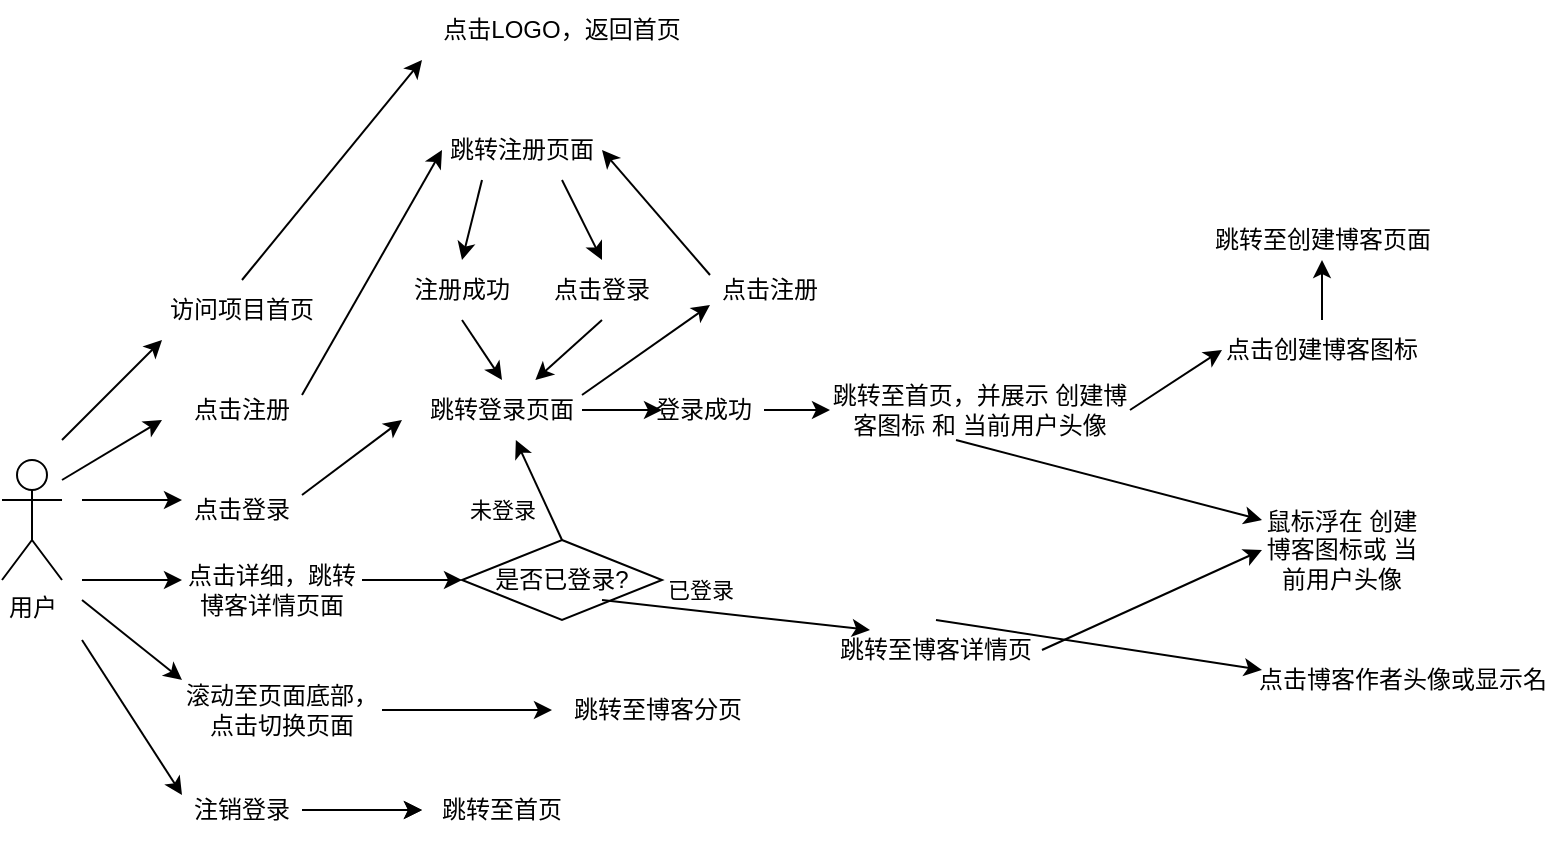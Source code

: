 <mxfile version="15.5.4" type="embed"><diagram id="23iRSUPoRavnBvh4doch" name="Page-1"><mxGraphModel dx="873" dy="508" grid="1" gridSize="10" guides="1" tooltips="1" connect="1" arrows="1" fold="1" page="1" pageScale="1" pageWidth="827" pageHeight="1169" math="0" shadow="0"><root><mxCell id="0"/><mxCell id="1" parent="0"/><mxCell id="2" value="用户" style="shape=umlActor;verticalLabelPosition=bottom;verticalAlign=top;html=1;outlineConnect=0;" vertex="1" parent="1"><mxGeometry x="30" y="340" width="30" height="60" as="geometry"/></mxCell><mxCell id="3" value="" style="endArrow=classic;html=1;rounded=0;" edge="1" parent="1"><mxGeometry width="50" height="50" relative="1" as="geometry"><mxPoint x="60" y="330" as="sourcePoint"/><mxPoint x="110" y="280" as="targetPoint"/></mxGeometry></mxCell><mxCell id="5" value="访问项目首页" style="text;html=1;strokeColor=none;fillColor=none;align=center;verticalAlign=middle;whiteSpace=wrap;rounded=0;" vertex="1" parent="1"><mxGeometry x="110" y="250" width="80" height="30" as="geometry"/></mxCell><mxCell id="6" value="" style="endArrow=classic;html=1;rounded=0;" edge="1" parent="1"><mxGeometry width="50" height="50" relative="1" as="geometry"><mxPoint x="70" y="360" as="sourcePoint"/><mxPoint x="120" y="360" as="targetPoint"/></mxGeometry></mxCell><mxCell id="8" value="" style="endArrow=classic;html=1;rounded=0;" edge="1" parent="1"><mxGeometry width="50" height="50" relative="1" as="geometry"><mxPoint x="70" y="400" as="sourcePoint"/><mxPoint x="120" y="400" as="targetPoint"/></mxGeometry></mxCell><mxCell id="9" value="" style="endArrow=classic;html=1;rounded=0;entryX=0;entryY=0.25;entryDx=0;entryDy=0;" edge="1" parent="1" target="12"><mxGeometry width="50" height="50" relative="1" as="geometry"><mxPoint x="70" y="430" as="sourcePoint"/><mxPoint x="120" y="480" as="targetPoint"/></mxGeometry></mxCell><mxCell id="10" value="点击注册" style="text;html=1;strokeColor=none;fillColor=none;align=center;verticalAlign=middle;whiteSpace=wrap;rounded=0;" vertex="1" parent="1"><mxGeometry x="120" y="300" width="60" height="30" as="geometry"/></mxCell><mxCell id="11" value="点击登录" style="text;html=1;strokeColor=none;fillColor=none;align=center;verticalAlign=middle;whiteSpace=wrap;rounded=0;" vertex="1" parent="1"><mxGeometry x="120" y="350" width="60" height="30" as="geometry"/></mxCell><mxCell id="72" value="" style="edgeStyle=orthogonalEdgeStyle;rounded=0;orthogonalLoop=1;jettySize=auto;html=1;" edge="1" parent="1" source="12" target="70"><mxGeometry relative="1" as="geometry"/></mxCell><mxCell id="12" value="注销登录" style="text;html=1;strokeColor=none;fillColor=none;align=center;verticalAlign=middle;whiteSpace=wrap;rounded=0;" vertex="1" parent="1"><mxGeometry x="120" y="500" width="60" height="30" as="geometry"/></mxCell><mxCell id="15" value="" style="endArrow=classic;html=1;rounded=0;entryX=0;entryY=1;entryDx=0;entryDy=0;exitX=0.5;exitY=0;exitDx=0;exitDy=0;" edge="1" parent="1" source="5" target="16"><mxGeometry width="50" height="50" relative="1" as="geometry"><mxPoint x="120.002" y="200" as="sourcePoint"/><mxPoint x="191.54" y="160" as="targetPoint"/></mxGeometry></mxCell><mxCell id="16" value="点击LOGO，返回首页" style="text;html=1;strokeColor=none;fillColor=none;align=center;verticalAlign=middle;whiteSpace=wrap;rounded=0;" vertex="1" parent="1"><mxGeometry x="240" y="110" width="140" height="30" as="geometry"/></mxCell><mxCell id="17" value="" style="endArrow=classic;html=1;rounded=0;entryX=0;entryY=0;entryDx=0;entryDy=0;" edge="1" parent="1" target="18"><mxGeometry width="50" height="50" relative="1" as="geometry"><mxPoint x="70" y="410" as="sourcePoint"/><mxPoint x="120" y="440" as="targetPoint"/></mxGeometry></mxCell><mxCell id="18" value="滚动至页面底部，点击切换页面" style="text;html=1;strokeColor=none;fillColor=none;align=center;verticalAlign=middle;whiteSpace=wrap;rounded=0;" vertex="1" parent="1"><mxGeometry x="120" y="450" width="100" height="30" as="geometry"/></mxCell><mxCell id="19" value="" style="endArrow=classic;html=1;rounded=0;" edge="1" parent="1"><mxGeometry width="50" height="50" relative="1" as="geometry"><mxPoint x="60" y="350" as="sourcePoint"/><mxPoint x="110" y="320" as="targetPoint"/></mxGeometry></mxCell><mxCell id="20" value="点击详细，跳转博客详情页面" style="text;html=1;strokeColor=none;fillColor=none;align=center;verticalAlign=middle;whiteSpace=wrap;rounded=0;" vertex="1" parent="1"><mxGeometry x="120" y="390" width="90" height="30" as="geometry"/></mxCell><mxCell id="22" value="" style="endArrow=classic;html=1;rounded=0;exitX=1;exitY=0.25;exitDx=0;exitDy=0;entryX=0;entryY=0.5;entryDx=0;entryDy=0;" edge="1" parent="1" source="10" target="23"><mxGeometry width="50" height="50" relative="1" as="geometry"><mxPoint x="170" y="320" as="sourcePoint"/><mxPoint x="230" y="270" as="targetPoint"/></mxGeometry></mxCell><mxCell id="23" value="跳转注册页面" style="text;html=1;strokeColor=none;fillColor=none;align=center;verticalAlign=middle;whiteSpace=wrap;rounded=0;" vertex="1" parent="1"><mxGeometry x="250" y="170" width="80" height="30" as="geometry"/></mxCell><mxCell id="27" value="" style="endArrow=classic;html=1;rounded=0;exitX=1;exitY=0.25;exitDx=0;exitDy=0;" edge="1" parent="1"><mxGeometry width="50" height="50" relative="1" as="geometry"><mxPoint x="180" y="357.5" as="sourcePoint"/><mxPoint x="230" y="320" as="targetPoint"/></mxGeometry></mxCell><mxCell id="28" value="跳转登录页面" style="text;html=1;strokeColor=none;fillColor=none;align=center;verticalAlign=middle;whiteSpace=wrap;rounded=0;" vertex="1" parent="1"><mxGeometry x="240" y="300" width="80" height="30" as="geometry"/></mxCell><mxCell id="29" value="" style="endArrow=classic;html=1;rounded=0;" edge="1" parent="1"><mxGeometry width="50" height="50" relative="1" as="geometry"><mxPoint x="210" y="400" as="sourcePoint"/><mxPoint x="260" y="400" as="targetPoint"/></mxGeometry></mxCell><mxCell id="30" value="是否已登录?" style="rhombus;whiteSpace=wrap;html=1;" vertex="1" parent="1"><mxGeometry x="260" y="380" width="100" height="40" as="geometry"/></mxCell><mxCell id="32" value="点击注册" style="text;html=1;strokeColor=none;fillColor=none;align=center;verticalAlign=middle;whiteSpace=wrap;rounded=0;" vertex="1" parent="1"><mxGeometry x="384" y="240" width="60" height="30" as="geometry"/></mxCell><mxCell id="33" value="" style="endArrow=classic;html=1;rounded=0;exitX=1;exitY=0.25;exitDx=0;exitDy=0;entryX=0;entryY=0.75;entryDx=0;entryDy=0;" edge="1" parent="1" source="28" target="32"><mxGeometry width="50" height="50" relative="1" as="geometry"><mxPoint x="320" y="320" as="sourcePoint"/><mxPoint x="370" y="270" as="targetPoint"/></mxGeometry></mxCell><mxCell id="35" value="点击登录" style="text;html=1;strokeColor=none;fillColor=none;align=center;verticalAlign=middle;whiteSpace=wrap;rounded=0;" vertex="1" parent="1"><mxGeometry x="300" y="240" width="60" height="30" as="geometry"/></mxCell><mxCell id="36" value="" style="endArrow=classic;html=1;rounded=0;exitX=0.75;exitY=1;exitDx=0;exitDy=0;entryX=0.5;entryY=0;entryDx=0;entryDy=0;" edge="1" parent="1" source="23" target="35"><mxGeometry width="50" height="50" relative="1" as="geometry"><mxPoint x="320" y="260" as="sourcePoint"/><mxPoint x="370" y="210" as="targetPoint"/></mxGeometry></mxCell><mxCell id="39" value="" style="endArrow=classic;html=1;rounded=0;exitX=0;exitY=0.25;exitDx=0;exitDy=0;entryX=1;entryY=0.5;entryDx=0;entryDy=0;" edge="1" parent="1" source="32" target="23"><mxGeometry width="50" height="50" relative="1" as="geometry"><mxPoint x="370" y="255" as="sourcePoint"/><mxPoint x="320" y="220" as="targetPoint"/></mxGeometry></mxCell><mxCell id="41" value="" style="endArrow=classic;html=1;rounded=0;exitX=0.5;exitY=0;exitDx=0;exitDy=0;" edge="1" parent="1" source="30" target="28"><mxGeometry width="50" height="50" relative="1" as="geometry"><mxPoint x="340" y="390" as="sourcePoint"/><mxPoint x="380" y="360" as="targetPoint"/></mxGeometry></mxCell><mxCell id="61" value="未登录" style="edgeLabel;html=1;align=center;verticalAlign=middle;resizable=0;points=[];" vertex="1" connectable="0" parent="41"><mxGeometry x="0.287" relative="1" as="geometry"><mxPoint x="-15" y="17" as="offset"/></mxGeometry></mxCell><mxCell id="42" value="" style="endArrow=classic;html=1;rounded=0;exitX=0.5;exitY=1;exitDx=0;exitDy=0;entryX=0;entryY=0.5;entryDx=0;entryDy=0;" edge="1" parent="1"><mxGeometry width="50" height="50" relative="1" as="geometry"><mxPoint x="330" y="410" as="sourcePoint"/><mxPoint x="464" y="425" as="targetPoint"/><Array as="points"/></mxGeometry></mxCell><mxCell id="62" value="已登录" style="edgeLabel;html=1;align=center;verticalAlign=middle;resizable=0;points=[];" vertex="1" connectable="0" parent="42"><mxGeometry x="-0.426" relative="1" as="geometry"><mxPoint x="10" y="-10" as="offset"/></mxGeometry></mxCell><mxCell id="43" value="" style="endArrow=classic;html=1;rounded=0;exitX=0.25;exitY=1;exitDx=0;exitDy=0;entryX=0.5;entryY=0;entryDx=0;entryDy=0;" edge="1" parent="1" source="23" target="44"><mxGeometry width="50" height="50" relative="1" as="geometry"><mxPoint x="300" y="250" as="sourcePoint"/><mxPoint x="370" y="150" as="targetPoint"/></mxGeometry></mxCell><mxCell id="44" value="注册成功" style="text;html=1;strokeColor=none;fillColor=none;align=center;verticalAlign=middle;whiteSpace=wrap;rounded=0;" vertex="1" parent="1"><mxGeometry x="230" y="240" width="60" height="30" as="geometry"/></mxCell><mxCell id="48" value="" style="endArrow=classic;html=1;rounded=0;exitX=1;exitY=0.5;exitDx=0;exitDy=0;" edge="1" parent="1" source="28"><mxGeometry width="50" height="50" relative="1" as="geometry"><mxPoint x="330" y="330" as="sourcePoint"/><mxPoint x="360" y="315" as="targetPoint"/></mxGeometry></mxCell><mxCell id="56" value="" style="edgeStyle=orthogonalEdgeStyle;rounded=0;orthogonalLoop=1;jettySize=auto;html=1;" edge="1" parent="1" source="49" target="51"><mxGeometry relative="1" as="geometry"/></mxCell><mxCell id="49" value="登录成功" style="text;html=1;strokeColor=none;fillColor=none;align=center;verticalAlign=middle;whiteSpace=wrap;rounded=0;" vertex="1" parent="1"><mxGeometry x="351" y="300" width="60" height="30" as="geometry"/></mxCell><mxCell id="51" value="跳转至首页，并展示 创建博客图标 和 当前用户头像" style="text;html=1;strokeColor=none;fillColor=none;align=center;verticalAlign=middle;whiteSpace=wrap;rounded=0;" vertex="1" parent="1"><mxGeometry x="444" y="300" width="150" height="30" as="geometry"/></mxCell><mxCell id="59" value="" style="endArrow=classic;html=1;rounded=0;exitX=0.5;exitY=1;exitDx=0;exitDy=0;entryX=0.5;entryY=0;entryDx=0;entryDy=0;" edge="1" parent="1" source="44" target="28"><mxGeometry width="50" height="50" relative="1" as="geometry"><mxPoint x="290" y="240" as="sourcePoint"/><mxPoint x="260" y="270" as="targetPoint"/></mxGeometry></mxCell><mxCell id="60" value="" style="endArrow=classic;html=1;rounded=0;exitX=0.5;exitY=1;exitDx=0;exitDy=0;" edge="1" parent="1" source="35" target="28"><mxGeometry width="50" height="50" relative="1" as="geometry"><mxPoint x="310" y="240" as="sourcePoint"/><mxPoint x="330" y="260" as="targetPoint"/></mxGeometry></mxCell><mxCell id="63" value="跳转至博客详情页" style="text;html=1;strokeColor=none;fillColor=none;align=center;verticalAlign=middle;whiteSpace=wrap;rounded=0;" vertex="1" parent="1"><mxGeometry x="444" y="420" width="106" height="30" as="geometry"/></mxCell><mxCell id="66" value="" style="endArrow=classic;html=1;rounded=0;exitX=1;exitY=0.5;exitDx=0;exitDy=0;entryX=0;entryY=0.5;entryDx=0;entryDy=0;" edge="1" parent="1" target="68"><mxGeometry width="50" height="50" relative="1" as="geometry"><mxPoint x="220" y="465" as="sourcePoint"/><mxPoint x="301" y="465" as="targetPoint"/><Array as="points"><mxPoint x="270" y="465"/></Array></mxGeometry></mxCell><mxCell id="68" value="跳转至博客分页" style="text;html=1;strokeColor=none;fillColor=none;align=center;verticalAlign=middle;whiteSpace=wrap;rounded=0;" vertex="1" parent="1"><mxGeometry x="305" y="450" width="106" height="30" as="geometry"/></mxCell><mxCell id="70" value="跳转至首页" style="text;html=1;strokeColor=none;fillColor=none;align=center;verticalAlign=middle;whiteSpace=wrap;rounded=0;" vertex="1" parent="1"><mxGeometry x="240" y="500" width="80" height="30" as="geometry"/></mxCell><mxCell id="71" value="" style="edgeStyle=orthogonalEdgeStyle;rounded=0;orthogonalLoop=1;jettySize=auto;html=1;exitX=1;exitY=0.5;exitDx=0;exitDy=0;" edge="1" target="70" parent="1" source="12"><mxGeometry relative="1" as="geometry"><mxPoint x="180" y="515" as="sourcePoint"/></mxGeometry></mxCell><mxCell id="74" value="" style="endArrow=classic;html=1;rounded=0;exitX=0.5;exitY=0;exitDx=0;exitDy=0;entryX=0;entryY=0.5;entryDx=0;entryDy=0;" edge="1" parent="1" source="63"><mxGeometry width="50" height="50" relative="1" as="geometry"><mxPoint x="600" y="400" as="sourcePoint"/><mxPoint x="660" y="445" as="targetPoint"/></mxGeometry></mxCell><mxCell id="79" value="" style="endArrow=classic;html=1;rounded=0;exitX=1;exitY=0.5;exitDx=0;exitDy=0;entryX=0;entryY=0.5;entryDx=0;entryDy=0;" edge="1" target="80" parent="1" source="63"><mxGeometry width="50" height="50" relative="1" as="geometry"><mxPoint x="555.5" y="405" as="sourcePoint"/><mxPoint x="561.5" y="380" as="targetPoint"/></mxGeometry></mxCell><mxCell id="80" value="鼠标浮在 创建博客图标或 当前用户头像" style="text;html=1;strokeColor=none;fillColor=none;align=center;verticalAlign=middle;whiteSpace=wrap;rounded=0;" vertex="1" parent="1"><mxGeometry x="660" y="370" width="80" height="30" as="geometry"/></mxCell><mxCell id="82" value="" style="endArrow=classic;html=1;rounded=0;exitX=0.42;exitY=1;exitDx=0;exitDy=0;entryX=0;entryY=0;entryDx=0;entryDy=0;exitPerimeter=0;" edge="1" parent="1" source="51" target="80"><mxGeometry width="50" height="50" relative="1" as="geometry"><mxPoint x="565.5" y="415" as="sourcePoint"/><mxPoint x="610" y="380" as="targetPoint"/></mxGeometry></mxCell><mxCell id="88" value="" style="edgeStyle=orthogonalEdgeStyle;rounded=0;orthogonalLoop=1;jettySize=auto;html=1;" edge="1" parent="1" source="84" target="87"><mxGeometry relative="1" as="geometry"/></mxCell><mxCell id="84" value="点击创建博客图标" style="text;html=1;strokeColor=none;fillColor=none;align=center;verticalAlign=middle;whiteSpace=wrap;rounded=0;" vertex="1" parent="1"><mxGeometry x="640" y="270" width="100" height="30" as="geometry"/></mxCell><mxCell id="85" value="&lt;span&gt;点击博客作者头像或显示名&lt;/span&gt;" style="text;html=1;align=center;verticalAlign=middle;resizable=0;points=[];autosize=1;strokeColor=none;fillColor=none;" vertex="1" parent="1"><mxGeometry x="650" y="440" width="160" height="20" as="geometry"/></mxCell><mxCell id="86" value="" style="endArrow=classic;html=1;rounded=0;exitX=1;exitY=0.5;exitDx=0;exitDy=0;entryX=0;entryY=0.5;entryDx=0;entryDy=0;" edge="1" parent="1" source="51" target="84"><mxGeometry width="50" height="50" relative="1" as="geometry"><mxPoint x="543" y="340" as="sourcePoint"/><mxPoint x="670" y="380" as="targetPoint"/></mxGeometry></mxCell><mxCell id="87" value="跳转至创建博客页面" style="text;html=1;align=center;verticalAlign=middle;resizable=0;points=[];autosize=1;strokeColor=none;fillColor=none;" vertex="1" parent="1"><mxGeometry x="630" y="220" width="120" height="20" as="geometry"/></mxCell></root></mxGraphModel></diagram></mxfile>
